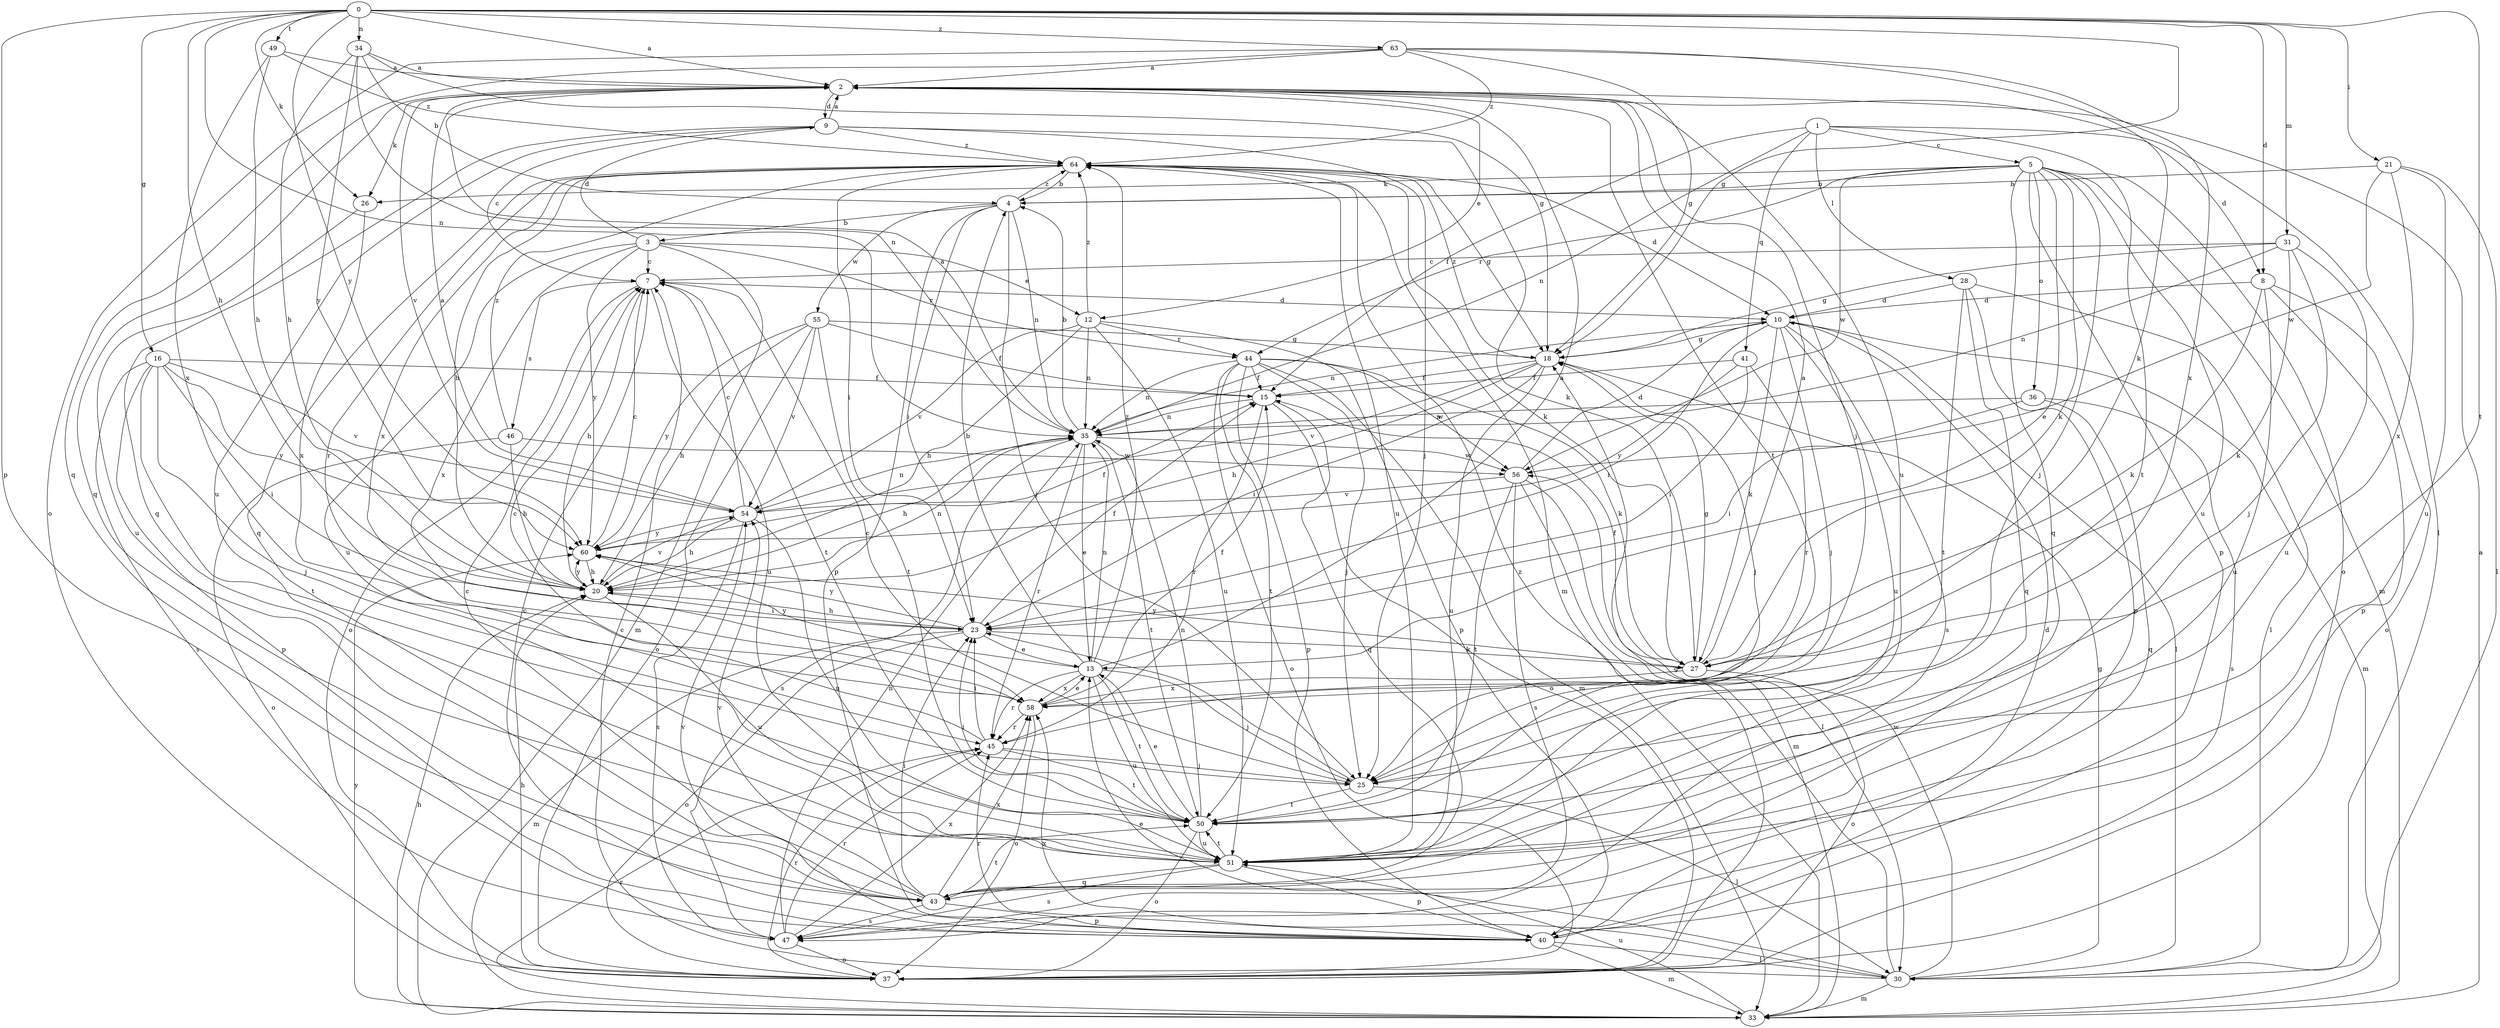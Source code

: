 strict digraph  {
0;
1;
2;
3;
4;
5;
7;
8;
9;
10;
12;
13;
15;
16;
18;
20;
21;
23;
25;
26;
27;
28;
30;
31;
33;
34;
35;
36;
37;
40;
41;
43;
44;
45;
46;
47;
49;
50;
51;
54;
55;
56;
58;
60;
63;
64;
0 -> 2  [label=a];
0 -> 8  [label=d];
0 -> 16  [label=g];
0 -> 18  [label=g];
0 -> 20  [label=h];
0 -> 21  [label=i];
0 -> 26  [label=k];
0 -> 31  [label=m];
0 -> 34  [label=n];
0 -> 35  [label=n];
0 -> 40  [label=p];
0 -> 49  [label=t];
0 -> 50  [label=t];
0 -> 60  [label=y];
0 -> 63  [label=z];
1 -> 5  [label=c];
1 -> 8  [label=d];
1 -> 15  [label=f];
1 -> 28  [label=l];
1 -> 35  [label=n];
1 -> 41  [label=q];
1 -> 50  [label=t];
2 -> 9  [label=d];
2 -> 12  [label=e];
2 -> 25  [label=j];
2 -> 26  [label=k];
2 -> 30  [label=l];
2 -> 43  [label=q];
2 -> 50  [label=t];
2 -> 51  [label=u];
2 -> 54  [label=v];
3 -> 7  [label=c];
3 -> 9  [label=d];
3 -> 12  [label=e];
3 -> 33  [label=m];
3 -> 44  [label=r];
3 -> 51  [label=u];
3 -> 58  [label=x];
3 -> 60  [label=y];
4 -> 3  [label=b];
4 -> 23  [label=i];
4 -> 25  [label=j];
4 -> 35  [label=n];
4 -> 40  [label=p];
4 -> 55  [label=w];
4 -> 64  [label=z];
5 -> 4  [label=b];
5 -> 13  [label=e];
5 -> 25  [label=j];
5 -> 26  [label=k];
5 -> 27  [label=k];
5 -> 33  [label=m];
5 -> 36  [label=o];
5 -> 37  [label=o];
5 -> 40  [label=p];
5 -> 43  [label=q];
5 -> 44  [label=r];
5 -> 51  [label=u];
5 -> 56  [label=w];
7 -> 10  [label=d];
7 -> 20  [label=h];
7 -> 37  [label=o];
7 -> 46  [label=s];
7 -> 50  [label=t];
7 -> 51  [label=u];
8 -> 10  [label=d];
8 -> 27  [label=k];
8 -> 37  [label=o];
8 -> 40  [label=p];
8 -> 51  [label=u];
9 -> 2  [label=a];
9 -> 7  [label=c];
9 -> 25  [label=j];
9 -> 27  [label=k];
9 -> 43  [label=q];
9 -> 51  [label=u];
9 -> 64  [label=z];
10 -> 18  [label=g];
10 -> 23  [label=i];
10 -> 25  [label=j];
10 -> 27  [label=k];
10 -> 30  [label=l];
10 -> 33  [label=m];
10 -> 35  [label=n];
10 -> 47  [label=s];
10 -> 51  [label=u];
12 -> 20  [label=h];
12 -> 35  [label=n];
12 -> 40  [label=p];
12 -> 44  [label=r];
12 -> 51  [label=u];
12 -> 54  [label=v];
12 -> 64  [label=z];
13 -> 2  [label=a];
13 -> 4  [label=b];
13 -> 25  [label=j];
13 -> 35  [label=n];
13 -> 45  [label=r];
13 -> 50  [label=t];
13 -> 51  [label=u];
13 -> 58  [label=x];
13 -> 60  [label=y];
13 -> 64  [label=z];
15 -> 35  [label=n];
15 -> 37  [label=o];
15 -> 43  [label=q];
15 -> 45  [label=r];
16 -> 15  [label=f];
16 -> 23  [label=i];
16 -> 25  [label=j];
16 -> 40  [label=p];
16 -> 47  [label=s];
16 -> 50  [label=t];
16 -> 54  [label=v];
16 -> 60  [label=y];
18 -> 15  [label=f];
18 -> 20  [label=h];
18 -> 23  [label=i];
18 -> 25  [label=j];
18 -> 51  [label=u];
18 -> 54  [label=v];
18 -> 64  [label=z];
20 -> 23  [label=i];
20 -> 35  [label=n];
20 -> 51  [label=u];
20 -> 54  [label=v];
20 -> 60  [label=y];
21 -> 4  [label=b];
21 -> 30  [label=l];
21 -> 51  [label=u];
21 -> 56  [label=w];
21 -> 58  [label=x];
23 -> 13  [label=e];
23 -> 15  [label=f];
23 -> 20  [label=h];
23 -> 27  [label=k];
23 -> 33  [label=m];
23 -> 37  [label=o];
23 -> 60  [label=y];
25 -> 7  [label=c];
25 -> 23  [label=i];
25 -> 30  [label=l];
25 -> 50  [label=t];
26 -> 51  [label=u];
26 -> 58  [label=x];
27 -> 2  [label=a];
27 -> 15  [label=f];
27 -> 18  [label=g];
27 -> 37  [label=o];
27 -> 58  [label=x];
27 -> 60  [label=y];
28 -> 10  [label=d];
28 -> 30  [label=l];
28 -> 40  [label=p];
28 -> 43  [label=q];
28 -> 50  [label=t];
30 -> 7  [label=c];
30 -> 13  [label=e];
30 -> 18  [label=g];
30 -> 33  [label=m];
30 -> 56  [label=w];
30 -> 58  [label=x];
30 -> 64  [label=z];
31 -> 7  [label=c];
31 -> 18  [label=g];
31 -> 25  [label=j];
31 -> 27  [label=k];
31 -> 35  [label=n];
31 -> 51  [label=u];
33 -> 2  [label=a];
33 -> 20  [label=h];
33 -> 45  [label=r];
33 -> 51  [label=u];
33 -> 60  [label=y];
34 -> 2  [label=a];
34 -> 4  [label=b];
34 -> 18  [label=g];
34 -> 20  [label=h];
34 -> 35  [label=n];
34 -> 60  [label=y];
35 -> 2  [label=a];
35 -> 4  [label=b];
35 -> 13  [label=e];
35 -> 20  [label=h];
35 -> 45  [label=r];
35 -> 47  [label=s];
35 -> 50  [label=t];
35 -> 56  [label=w];
36 -> 23  [label=i];
36 -> 35  [label=n];
36 -> 43  [label=q];
36 -> 47  [label=s];
37 -> 18  [label=g];
37 -> 20  [label=h];
37 -> 45  [label=r];
40 -> 7  [label=c];
40 -> 10  [label=d];
40 -> 30  [label=l];
40 -> 33  [label=m];
40 -> 45  [label=r];
40 -> 54  [label=v];
41 -> 15  [label=f];
41 -> 23  [label=i];
41 -> 45  [label=r];
41 -> 60  [label=y];
43 -> 7  [label=c];
43 -> 23  [label=i];
43 -> 40  [label=p];
43 -> 47  [label=s];
43 -> 50  [label=t];
43 -> 54  [label=v];
43 -> 58  [label=x];
44 -> 15  [label=f];
44 -> 25  [label=j];
44 -> 27  [label=k];
44 -> 33  [label=m];
44 -> 35  [label=n];
44 -> 37  [label=o];
44 -> 40  [label=p];
44 -> 50  [label=t];
44 -> 56  [label=w];
45 -> 7  [label=c];
45 -> 23  [label=i];
45 -> 25  [label=j];
45 -> 50  [label=t];
46 -> 20  [label=h];
46 -> 37  [label=o];
46 -> 56  [label=w];
46 -> 64  [label=z];
47 -> 35  [label=n];
47 -> 37  [label=o];
47 -> 45  [label=r];
47 -> 58  [label=x];
49 -> 2  [label=a];
49 -> 20  [label=h];
49 -> 58  [label=x];
49 -> 64  [label=z];
50 -> 13  [label=e];
50 -> 23  [label=i];
50 -> 35  [label=n];
50 -> 37  [label=o];
50 -> 51  [label=u];
51 -> 40  [label=p];
51 -> 43  [label=q];
51 -> 47  [label=s];
51 -> 50  [label=t];
54 -> 2  [label=a];
54 -> 7  [label=c];
54 -> 20  [label=h];
54 -> 35  [label=n];
54 -> 47  [label=s];
54 -> 51  [label=u];
54 -> 60  [label=y];
55 -> 15  [label=f];
55 -> 18  [label=g];
55 -> 20  [label=h];
55 -> 37  [label=o];
55 -> 50  [label=t];
55 -> 54  [label=v];
55 -> 60  [label=y];
56 -> 10  [label=d];
56 -> 30  [label=l];
56 -> 33  [label=m];
56 -> 47  [label=s];
56 -> 50  [label=t];
56 -> 54  [label=v];
58 -> 13  [label=e];
58 -> 15  [label=f];
58 -> 37  [label=o];
58 -> 45  [label=r];
60 -> 7  [label=c];
60 -> 15  [label=f];
60 -> 20  [label=h];
63 -> 2  [label=a];
63 -> 18  [label=g];
63 -> 27  [label=k];
63 -> 37  [label=o];
63 -> 43  [label=q];
63 -> 58  [label=x];
63 -> 64  [label=z];
64 -> 4  [label=b];
64 -> 10  [label=d];
64 -> 18  [label=g];
64 -> 20  [label=h];
64 -> 23  [label=i];
64 -> 27  [label=k];
64 -> 33  [label=m];
64 -> 43  [label=q];
64 -> 45  [label=r];
64 -> 51  [label=u];
64 -> 58  [label=x];
}
